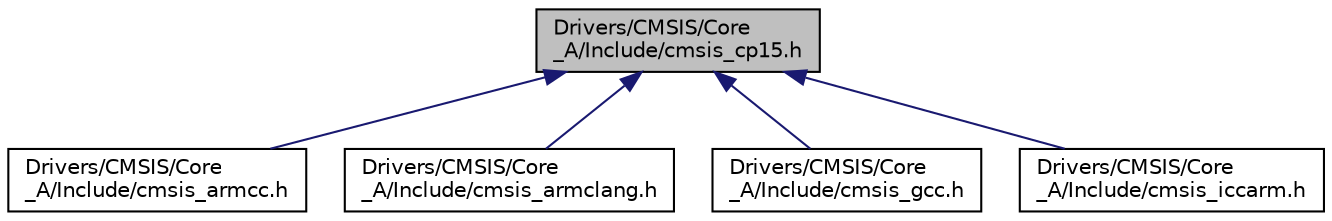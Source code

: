 digraph "Drivers/CMSIS/Core_A/Include/cmsis_cp15.h"
{
 // LATEX_PDF_SIZE
  edge [fontname="Helvetica",fontsize="10",labelfontname="Helvetica",labelfontsize="10"];
  node [fontname="Helvetica",fontsize="10",shape=record];
  Node1 [label="Drivers/CMSIS/Core\l_A/Include/cmsis_cp15.h",height=0.2,width=0.4,color="black", fillcolor="grey75", style="filled", fontcolor="black",tooltip="CMSIS compiler specific macros, functions, instructions."];
  Node1 -> Node2 [dir="back",color="midnightblue",fontsize="10",style="solid",fontname="Helvetica"];
  Node2 [label="Drivers/CMSIS/Core\l_A/Include/cmsis_armcc.h",height=0.2,width=0.4,color="black", fillcolor="white", style="filled",URL="$_core___a_2_include_2cmsis__armcc_8h.html",tooltip="CMSIS compiler specific macros, functions, instructions."];
  Node1 -> Node3 [dir="back",color="midnightblue",fontsize="10",style="solid",fontname="Helvetica"];
  Node3 [label="Drivers/CMSIS/Core\l_A/Include/cmsis_armclang.h",height=0.2,width=0.4,color="black", fillcolor="white", style="filled",URL="$_core___a_2_include_2cmsis__armclang_8h.html",tooltip="CMSIS compiler specific macros, functions, instructions."];
  Node1 -> Node4 [dir="back",color="midnightblue",fontsize="10",style="solid",fontname="Helvetica"];
  Node4 [label="Drivers/CMSIS/Core\l_A/Include/cmsis_gcc.h",height=0.2,width=0.4,color="black", fillcolor="white", style="filled",URL="$_core___a_2_include_2cmsis__gcc_8h.html",tooltip="CMSIS compiler specific macros, functions, instructions."];
  Node1 -> Node5 [dir="back",color="midnightblue",fontsize="10",style="solid",fontname="Helvetica"];
  Node5 [label="Drivers/CMSIS/Core\l_A/Include/cmsis_iccarm.h",height=0.2,width=0.4,color="black", fillcolor="white", style="filled",URL="$_core___a_2_include_2cmsis__iccarm_8h.html",tooltip="CMSIS compiler ICCARM (IAR Compiler for Arm) header file."];
}

